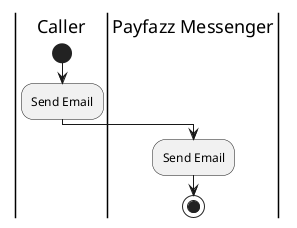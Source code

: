 @startuml SendEmail

skinparam ConditionEndStyle hline
skinparam conditionStyle diamond
skinparam Monochrome true
skinparam Shadowing false

|Caller|
start
:Send Email;

|Payfazz Messenger|
:Send Email;
stop

@enduml